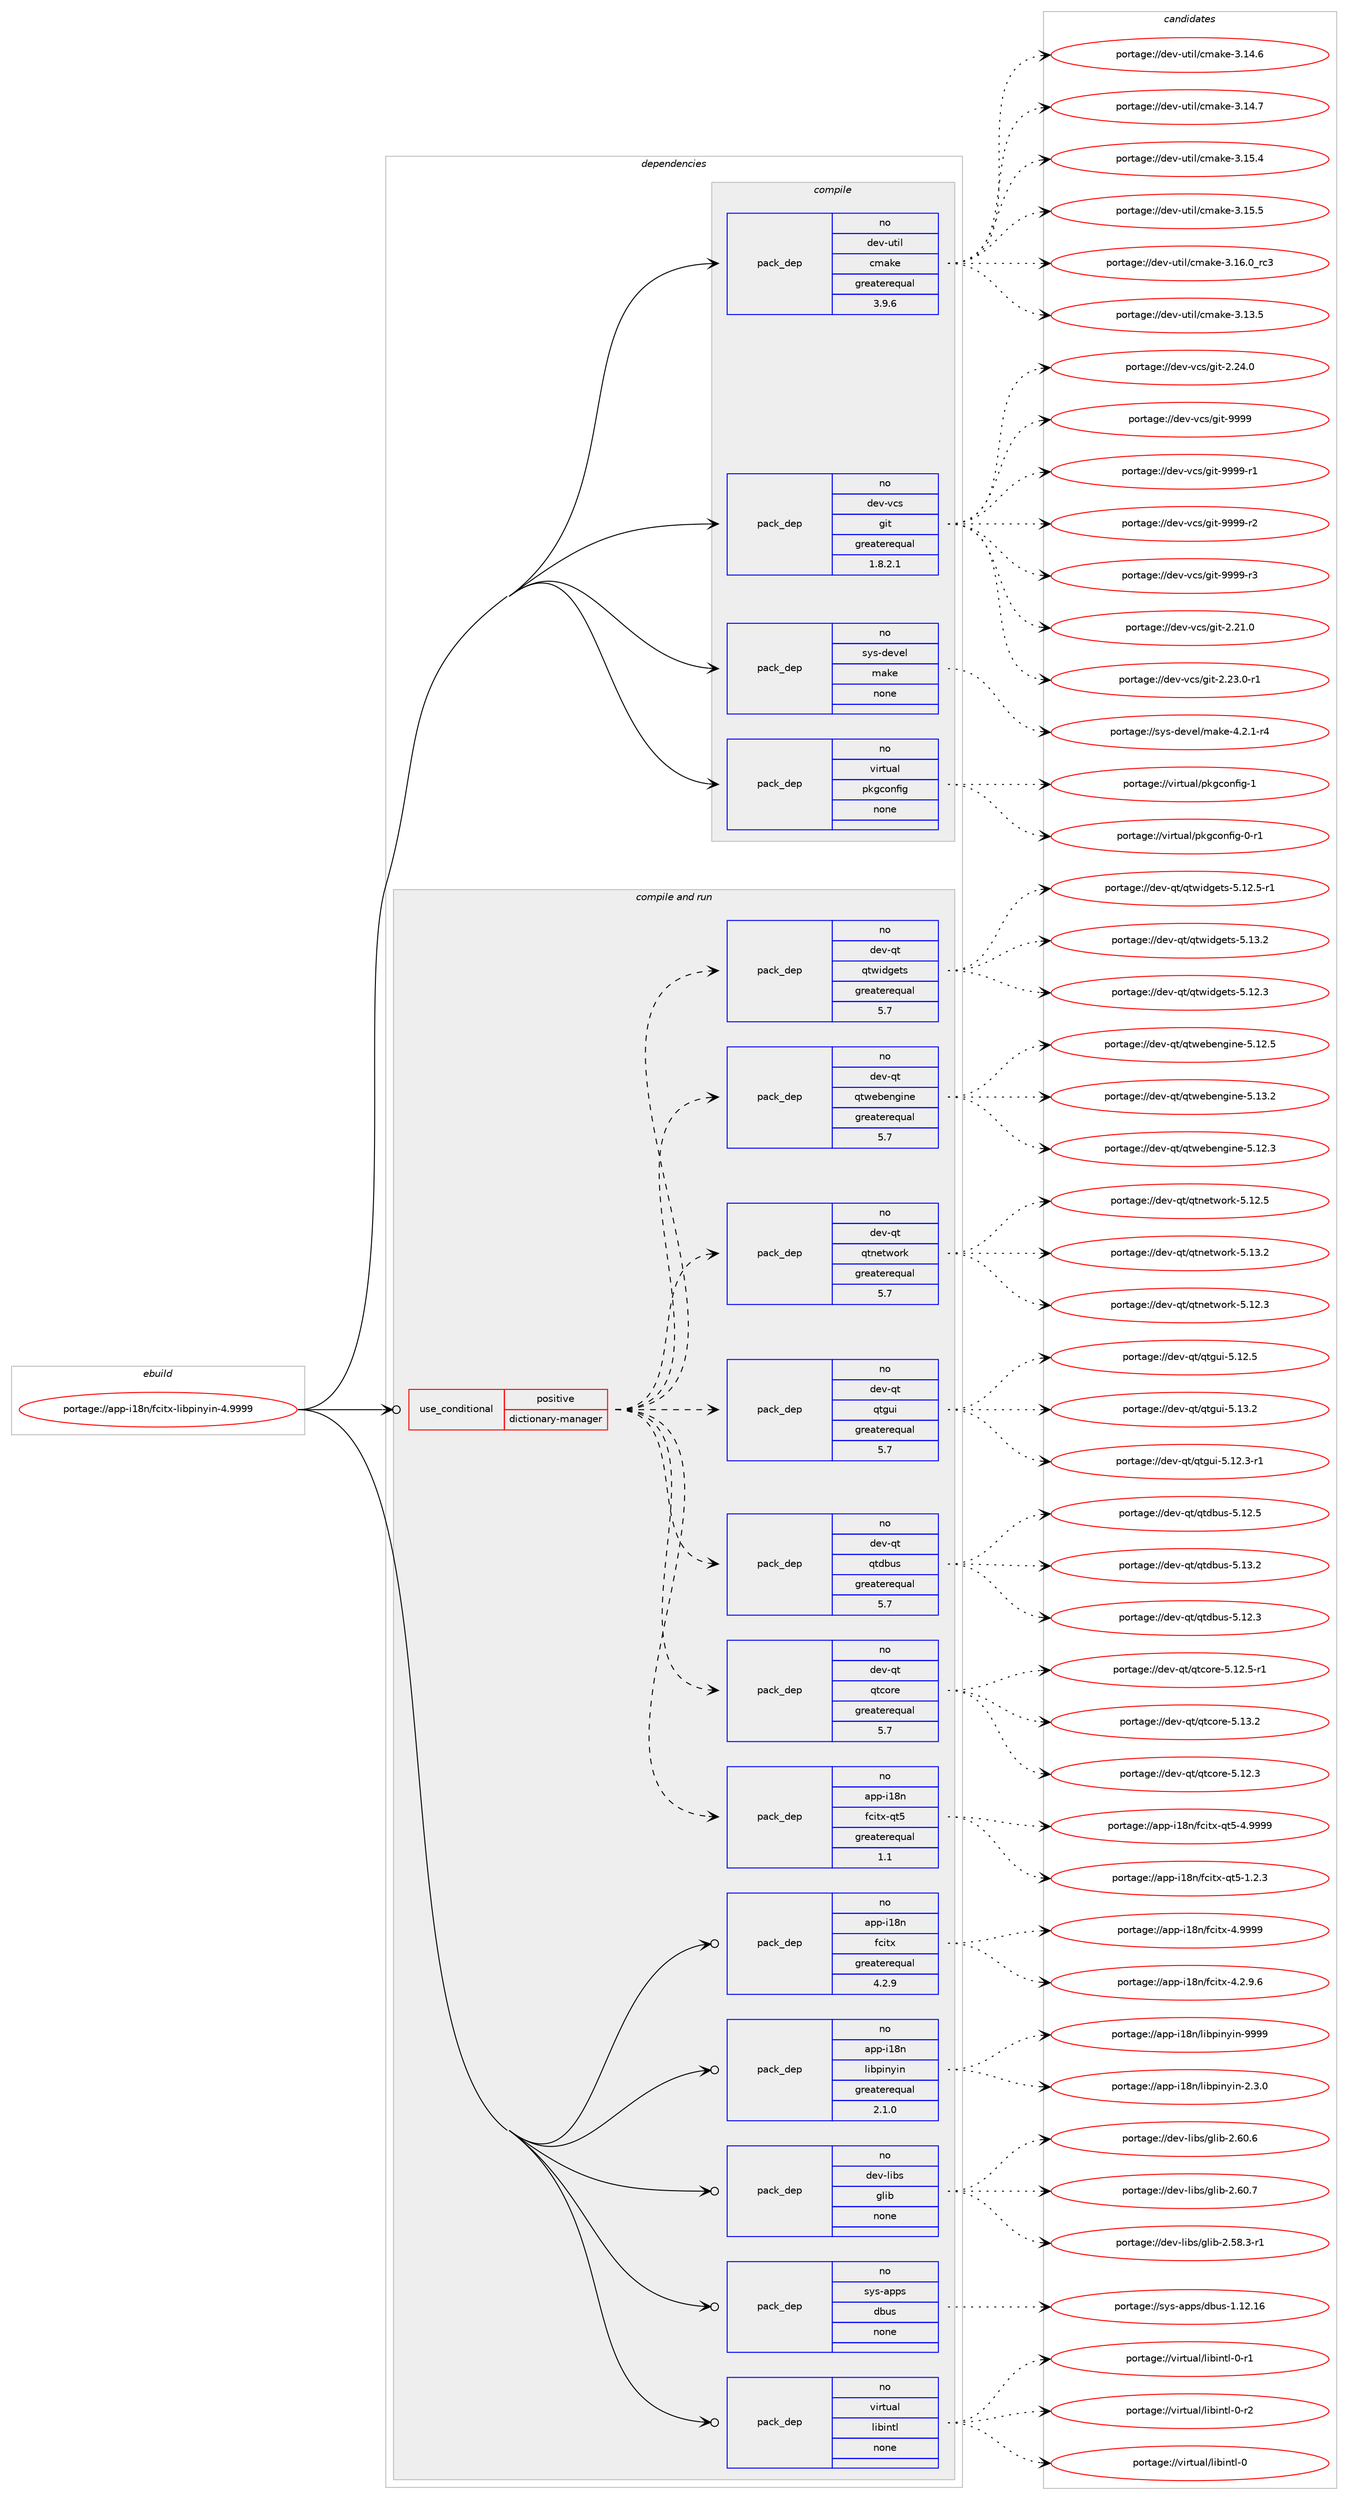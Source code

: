 digraph prolog {

# *************
# Graph options
# *************

newrank=true;
concentrate=true;
compound=true;
graph [rankdir=LR,fontname=Helvetica,fontsize=10,ranksep=1.5];#, ranksep=2.5, nodesep=0.2];
edge  [arrowhead=vee];
node  [fontname=Helvetica,fontsize=10];

# **********
# The ebuild
# **********

subgraph cluster_leftcol {
color=gray;
rank=same;
label=<<i>ebuild</i>>;
id [label="portage://app-i18n/fcitx-libpinyin-4.9999", color=red, width=4, href="../app-i18n/fcitx-libpinyin-4.9999.svg"];
}

# ****************
# The dependencies
# ****************

subgraph cluster_midcol {
color=gray;
label=<<i>dependencies</i>>;
subgraph cluster_compile {
fillcolor="#eeeeee";
style=filled;
label=<<i>compile</i>>;
subgraph pack21803 {
dependency29959 [label=<<TABLE BORDER="0" CELLBORDER="1" CELLSPACING="0" CELLPADDING="4" WIDTH="220"><TR><TD ROWSPAN="6" CELLPADDING="30">pack_dep</TD></TR><TR><TD WIDTH="110">no</TD></TR><TR><TD>dev-util</TD></TR><TR><TD>cmake</TD></TR><TR><TD>greaterequal</TD></TR><TR><TD>3.9.6</TD></TR></TABLE>>, shape=none, color=blue];
}
id:e -> dependency29959:w [weight=20,style="solid",arrowhead="vee"];
subgraph pack21804 {
dependency29960 [label=<<TABLE BORDER="0" CELLBORDER="1" CELLSPACING="0" CELLPADDING="4" WIDTH="220"><TR><TD ROWSPAN="6" CELLPADDING="30">pack_dep</TD></TR><TR><TD WIDTH="110">no</TD></TR><TR><TD>dev-vcs</TD></TR><TR><TD>git</TD></TR><TR><TD>greaterequal</TD></TR><TR><TD>1.8.2.1</TD></TR></TABLE>>, shape=none, color=blue];
}
id:e -> dependency29960:w [weight=20,style="solid",arrowhead="vee"];
subgraph pack21805 {
dependency29961 [label=<<TABLE BORDER="0" CELLBORDER="1" CELLSPACING="0" CELLPADDING="4" WIDTH="220"><TR><TD ROWSPAN="6" CELLPADDING="30">pack_dep</TD></TR><TR><TD WIDTH="110">no</TD></TR><TR><TD>sys-devel</TD></TR><TR><TD>make</TD></TR><TR><TD>none</TD></TR><TR><TD></TD></TR></TABLE>>, shape=none, color=blue];
}
id:e -> dependency29961:w [weight=20,style="solid",arrowhead="vee"];
subgraph pack21806 {
dependency29962 [label=<<TABLE BORDER="0" CELLBORDER="1" CELLSPACING="0" CELLPADDING="4" WIDTH="220"><TR><TD ROWSPAN="6" CELLPADDING="30">pack_dep</TD></TR><TR><TD WIDTH="110">no</TD></TR><TR><TD>virtual</TD></TR><TR><TD>pkgconfig</TD></TR><TR><TD>none</TD></TR><TR><TD></TD></TR></TABLE>>, shape=none, color=blue];
}
id:e -> dependency29962:w [weight=20,style="solid",arrowhead="vee"];
}
subgraph cluster_compileandrun {
fillcolor="#eeeeee";
style=filled;
label=<<i>compile and run</i>>;
subgraph cond7703 {
dependency29963 [label=<<TABLE BORDER="0" CELLBORDER="1" CELLSPACING="0" CELLPADDING="4"><TR><TD ROWSPAN="3" CELLPADDING="10">use_conditional</TD></TR><TR><TD>positive</TD></TR><TR><TD>dictionary-manager</TD></TR></TABLE>>, shape=none, color=red];
subgraph pack21807 {
dependency29964 [label=<<TABLE BORDER="0" CELLBORDER="1" CELLSPACING="0" CELLPADDING="4" WIDTH="220"><TR><TD ROWSPAN="6" CELLPADDING="30">pack_dep</TD></TR><TR><TD WIDTH="110">no</TD></TR><TR><TD>app-i18n</TD></TR><TR><TD>fcitx-qt5</TD></TR><TR><TD>greaterequal</TD></TR><TR><TD>1.1</TD></TR></TABLE>>, shape=none, color=blue];
}
dependency29963:e -> dependency29964:w [weight=20,style="dashed",arrowhead="vee"];
subgraph pack21808 {
dependency29965 [label=<<TABLE BORDER="0" CELLBORDER="1" CELLSPACING="0" CELLPADDING="4" WIDTH="220"><TR><TD ROWSPAN="6" CELLPADDING="30">pack_dep</TD></TR><TR><TD WIDTH="110">no</TD></TR><TR><TD>dev-qt</TD></TR><TR><TD>qtcore</TD></TR><TR><TD>greaterequal</TD></TR><TR><TD>5.7</TD></TR></TABLE>>, shape=none, color=blue];
}
dependency29963:e -> dependency29965:w [weight=20,style="dashed",arrowhead="vee"];
subgraph pack21809 {
dependency29966 [label=<<TABLE BORDER="0" CELLBORDER="1" CELLSPACING="0" CELLPADDING="4" WIDTH="220"><TR><TD ROWSPAN="6" CELLPADDING="30">pack_dep</TD></TR><TR><TD WIDTH="110">no</TD></TR><TR><TD>dev-qt</TD></TR><TR><TD>qtdbus</TD></TR><TR><TD>greaterequal</TD></TR><TR><TD>5.7</TD></TR></TABLE>>, shape=none, color=blue];
}
dependency29963:e -> dependency29966:w [weight=20,style="dashed",arrowhead="vee"];
subgraph pack21810 {
dependency29967 [label=<<TABLE BORDER="0" CELLBORDER="1" CELLSPACING="0" CELLPADDING="4" WIDTH="220"><TR><TD ROWSPAN="6" CELLPADDING="30">pack_dep</TD></TR><TR><TD WIDTH="110">no</TD></TR><TR><TD>dev-qt</TD></TR><TR><TD>qtgui</TD></TR><TR><TD>greaterequal</TD></TR><TR><TD>5.7</TD></TR></TABLE>>, shape=none, color=blue];
}
dependency29963:e -> dependency29967:w [weight=20,style="dashed",arrowhead="vee"];
subgraph pack21811 {
dependency29968 [label=<<TABLE BORDER="0" CELLBORDER="1" CELLSPACING="0" CELLPADDING="4" WIDTH="220"><TR><TD ROWSPAN="6" CELLPADDING="30">pack_dep</TD></TR><TR><TD WIDTH="110">no</TD></TR><TR><TD>dev-qt</TD></TR><TR><TD>qtnetwork</TD></TR><TR><TD>greaterequal</TD></TR><TR><TD>5.7</TD></TR></TABLE>>, shape=none, color=blue];
}
dependency29963:e -> dependency29968:w [weight=20,style="dashed",arrowhead="vee"];
subgraph pack21812 {
dependency29969 [label=<<TABLE BORDER="0" CELLBORDER="1" CELLSPACING="0" CELLPADDING="4" WIDTH="220"><TR><TD ROWSPAN="6" CELLPADDING="30">pack_dep</TD></TR><TR><TD WIDTH="110">no</TD></TR><TR><TD>dev-qt</TD></TR><TR><TD>qtwebengine</TD></TR><TR><TD>greaterequal</TD></TR><TR><TD>5.7</TD></TR></TABLE>>, shape=none, color=blue];
}
dependency29963:e -> dependency29969:w [weight=20,style="dashed",arrowhead="vee"];
subgraph pack21813 {
dependency29970 [label=<<TABLE BORDER="0" CELLBORDER="1" CELLSPACING="0" CELLPADDING="4" WIDTH="220"><TR><TD ROWSPAN="6" CELLPADDING="30">pack_dep</TD></TR><TR><TD WIDTH="110">no</TD></TR><TR><TD>dev-qt</TD></TR><TR><TD>qtwidgets</TD></TR><TR><TD>greaterequal</TD></TR><TR><TD>5.7</TD></TR></TABLE>>, shape=none, color=blue];
}
dependency29963:e -> dependency29970:w [weight=20,style="dashed",arrowhead="vee"];
}
id:e -> dependency29963:w [weight=20,style="solid",arrowhead="odotvee"];
subgraph pack21814 {
dependency29971 [label=<<TABLE BORDER="0" CELLBORDER="1" CELLSPACING="0" CELLPADDING="4" WIDTH="220"><TR><TD ROWSPAN="6" CELLPADDING="30">pack_dep</TD></TR><TR><TD WIDTH="110">no</TD></TR><TR><TD>app-i18n</TD></TR><TR><TD>fcitx</TD></TR><TR><TD>greaterequal</TD></TR><TR><TD>4.2.9</TD></TR></TABLE>>, shape=none, color=blue];
}
id:e -> dependency29971:w [weight=20,style="solid",arrowhead="odotvee"];
subgraph pack21815 {
dependency29972 [label=<<TABLE BORDER="0" CELLBORDER="1" CELLSPACING="0" CELLPADDING="4" WIDTH="220"><TR><TD ROWSPAN="6" CELLPADDING="30">pack_dep</TD></TR><TR><TD WIDTH="110">no</TD></TR><TR><TD>app-i18n</TD></TR><TR><TD>libpinyin</TD></TR><TR><TD>greaterequal</TD></TR><TR><TD>2.1.0</TD></TR></TABLE>>, shape=none, color=blue];
}
id:e -> dependency29972:w [weight=20,style="solid",arrowhead="odotvee"];
subgraph pack21816 {
dependency29973 [label=<<TABLE BORDER="0" CELLBORDER="1" CELLSPACING="0" CELLPADDING="4" WIDTH="220"><TR><TD ROWSPAN="6" CELLPADDING="30">pack_dep</TD></TR><TR><TD WIDTH="110">no</TD></TR><TR><TD>dev-libs</TD></TR><TR><TD>glib</TD></TR><TR><TD>none</TD></TR><TR><TD></TD></TR></TABLE>>, shape=none, color=blue];
}
id:e -> dependency29973:w [weight=20,style="solid",arrowhead="odotvee"];
subgraph pack21817 {
dependency29974 [label=<<TABLE BORDER="0" CELLBORDER="1" CELLSPACING="0" CELLPADDING="4" WIDTH="220"><TR><TD ROWSPAN="6" CELLPADDING="30">pack_dep</TD></TR><TR><TD WIDTH="110">no</TD></TR><TR><TD>sys-apps</TD></TR><TR><TD>dbus</TD></TR><TR><TD>none</TD></TR><TR><TD></TD></TR></TABLE>>, shape=none, color=blue];
}
id:e -> dependency29974:w [weight=20,style="solid",arrowhead="odotvee"];
subgraph pack21818 {
dependency29975 [label=<<TABLE BORDER="0" CELLBORDER="1" CELLSPACING="0" CELLPADDING="4" WIDTH="220"><TR><TD ROWSPAN="6" CELLPADDING="30">pack_dep</TD></TR><TR><TD WIDTH="110">no</TD></TR><TR><TD>virtual</TD></TR><TR><TD>libintl</TD></TR><TR><TD>none</TD></TR><TR><TD></TD></TR></TABLE>>, shape=none, color=blue];
}
id:e -> dependency29975:w [weight=20,style="solid",arrowhead="odotvee"];
}
subgraph cluster_run {
fillcolor="#eeeeee";
style=filled;
label=<<i>run</i>>;
}
}

# **************
# The candidates
# **************

subgraph cluster_choices {
rank=same;
color=gray;
label=<<i>candidates</i>>;

subgraph choice21803 {
color=black;
nodesep=1;
choiceportage1001011184511711610510847991099710710145514649514653 [label="portage://dev-util/cmake-3.13.5", color=red, width=4,href="../dev-util/cmake-3.13.5.svg"];
choiceportage1001011184511711610510847991099710710145514649524654 [label="portage://dev-util/cmake-3.14.6", color=red, width=4,href="../dev-util/cmake-3.14.6.svg"];
choiceportage1001011184511711610510847991099710710145514649524655 [label="portage://dev-util/cmake-3.14.7", color=red, width=4,href="../dev-util/cmake-3.14.7.svg"];
choiceportage1001011184511711610510847991099710710145514649534652 [label="portage://dev-util/cmake-3.15.4", color=red, width=4,href="../dev-util/cmake-3.15.4.svg"];
choiceportage1001011184511711610510847991099710710145514649534653 [label="portage://dev-util/cmake-3.15.5", color=red, width=4,href="../dev-util/cmake-3.15.5.svg"];
choiceportage1001011184511711610510847991099710710145514649544648951149951 [label="portage://dev-util/cmake-3.16.0_rc3", color=red, width=4,href="../dev-util/cmake-3.16.0_rc3.svg"];
dependency29959:e -> choiceportage1001011184511711610510847991099710710145514649514653:w [style=dotted,weight="100"];
dependency29959:e -> choiceportage1001011184511711610510847991099710710145514649524654:w [style=dotted,weight="100"];
dependency29959:e -> choiceportage1001011184511711610510847991099710710145514649524655:w [style=dotted,weight="100"];
dependency29959:e -> choiceportage1001011184511711610510847991099710710145514649534652:w [style=dotted,weight="100"];
dependency29959:e -> choiceportage1001011184511711610510847991099710710145514649534653:w [style=dotted,weight="100"];
dependency29959:e -> choiceportage1001011184511711610510847991099710710145514649544648951149951:w [style=dotted,weight="100"];
}
subgraph choice21804 {
color=black;
nodesep=1;
choiceportage10010111845118991154710310511645504650494648 [label="portage://dev-vcs/git-2.21.0", color=red, width=4,href="../dev-vcs/git-2.21.0.svg"];
choiceportage100101118451189911547103105116455046505146484511449 [label="portage://dev-vcs/git-2.23.0-r1", color=red, width=4,href="../dev-vcs/git-2.23.0-r1.svg"];
choiceportage10010111845118991154710310511645504650524648 [label="portage://dev-vcs/git-2.24.0", color=red, width=4,href="../dev-vcs/git-2.24.0.svg"];
choiceportage1001011184511899115471031051164557575757 [label="portage://dev-vcs/git-9999", color=red, width=4,href="../dev-vcs/git-9999.svg"];
choiceportage10010111845118991154710310511645575757574511449 [label="portage://dev-vcs/git-9999-r1", color=red, width=4,href="../dev-vcs/git-9999-r1.svg"];
choiceportage10010111845118991154710310511645575757574511450 [label="portage://dev-vcs/git-9999-r2", color=red, width=4,href="../dev-vcs/git-9999-r2.svg"];
choiceportage10010111845118991154710310511645575757574511451 [label="portage://dev-vcs/git-9999-r3", color=red, width=4,href="../dev-vcs/git-9999-r3.svg"];
dependency29960:e -> choiceportage10010111845118991154710310511645504650494648:w [style=dotted,weight="100"];
dependency29960:e -> choiceportage100101118451189911547103105116455046505146484511449:w [style=dotted,weight="100"];
dependency29960:e -> choiceportage10010111845118991154710310511645504650524648:w [style=dotted,weight="100"];
dependency29960:e -> choiceportage1001011184511899115471031051164557575757:w [style=dotted,weight="100"];
dependency29960:e -> choiceportage10010111845118991154710310511645575757574511449:w [style=dotted,weight="100"];
dependency29960:e -> choiceportage10010111845118991154710310511645575757574511450:w [style=dotted,weight="100"];
dependency29960:e -> choiceportage10010111845118991154710310511645575757574511451:w [style=dotted,weight="100"];
}
subgraph choice21805 {
color=black;
nodesep=1;
choiceportage1151211154510010111810110847109971071014552465046494511452 [label="portage://sys-devel/make-4.2.1-r4", color=red, width=4,href="../sys-devel/make-4.2.1-r4.svg"];
dependency29961:e -> choiceportage1151211154510010111810110847109971071014552465046494511452:w [style=dotted,weight="100"];
}
subgraph choice21806 {
color=black;
nodesep=1;
choiceportage11810511411611797108471121071039911111010210510345484511449 [label="portage://virtual/pkgconfig-0-r1", color=red, width=4,href="../virtual/pkgconfig-0-r1.svg"];
choiceportage1181051141161179710847112107103991111101021051034549 [label="portage://virtual/pkgconfig-1", color=red, width=4,href="../virtual/pkgconfig-1.svg"];
dependency29962:e -> choiceportage11810511411611797108471121071039911111010210510345484511449:w [style=dotted,weight="100"];
dependency29962:e -> choiceportage1181051141161179710847112107103991111101021051034549:w [style=dotted,weight="100"];
}
subgraph choice21807 {
color=black;
nodesep=1;
choiceportage9711211245105495611047102991051161204511311653454946504651 [label="portage://app-i18n/fcitx-qt5-1.2.3", color=red, width=4,href="../app-i18n/fcitx-qt5-1.2.3.svg"];
choiceportage971121124510549561104710299105116120451131165345524657575757 [label="portage://app-i18n/fcitx-qt5-4.9999", color=red, width=4,href="../app-i18n/fcitx-qt5-4.9999.svg"];
dependency29964:e -> choiceportage9711211245105495611047102991051161204511311653454946504651:w [style=dotted,weight="100"];
dependency29964:e -> choiceportage971121124510549561104710299105116120451131165345524657575757:w [style=dotted,weight="100"];
}
subgraph choice21808 {
color=black;
nodesep=1;
choiceportage10010111845113116471131169911111410145534649504651 [label="portage://dev-qt/qtcore-5.12.3", color=red, width=4,href="../dev-qt/qtcore-5.12.3.svg"];
choiceportage100101118451131164711311699111114101455346495046534511449 [label="portage://dev-qt/qtcore-5.12.5-r1", color=red, width=4,href="../dev-qt/qtcore-5.12.5-r1.svg"];
choiceportage10010111845113116471131169911111410145534649514650 [label="portage://dev-qt/qtcore-5.13.2", color=red, width=4,href="../dev-qt/qtcore-5.13.2.svg"];
dependency29965:e -> choiceportage10010111845113116471131169911111410145534649504651:w [style=dotted,weight="100"];
dependency29965:e -> choiceportage100101118451131164711311699111114101455346495046534511449:w [style=dotted,weight="100"];
dependency29965:e -> choiceportage10010111845113116471131169911111410145534649514650:w [style=dotted,weight="100"];
}
subgraph choice21809 {
color=black;
nodesep=1;
choiceportage10010111845113116471131161009811711545534649504651 [label="portage://dev-qt/qtdbus-5.12.3", color=red, width=4,href="../dev-qt/qtdbus-5.12.3.svg"];
choiceportage10010111845113116471131161009811711545534649504653 [label="portage://dev-qt/qtdbus-5.12.5", color=red, width=4,href="../dev-qt/qtdbus-5.12.5.svg"];
choiceportage10010111845113116471131161009811711545534649514650 [label="portage://dev-qt/qtdbus-5.13.2", color=red, width=4,href="../dev-qt/qtdbus-5.13.2.svg"];
dependency29966:e -> choiceportage10010111845113116471131161009811711545534649504651:w [style=dotted,weight="100"];
dependency29966:e -> choiceportage10010111845113116471131161009811711545534649504653:w [style=dotted,weight="100"];
dependency29966:e -> choiceportage10010111845113116471131161009811711545534649514650:w [style=dotted,weight="100"];
}
subgraph choice21810 {
color=black;
nodesep=1;
choiceportage1001011184511311647113116103117105455346495046514511449 [label="portage://dev-qt/qtgui-5.12.3-r1", color=red, width=4,href="../dev-qt/qtgui-5.12.3-r1.svg"];
choiceportage100101118451131164711311610311710545534649504653 [label="portage://dev-qt/qtgui-5.12.5", color=red, width=4,href="../dev-qt/qtgui-5.12.5.svg"];
choiceportage100101118451131164711311610311710545534649514650 [label="portage://dev-qt/qtgui-5.13.2", color=red, width=4,href="../dev-qt/qtgui-5.13.2.svg"];
dependency29967:e -> choiceportage1001011184511311647113116103117105455346495046514511449:w [style=dotted,weight="100"];
dependency29967:e -> choiceportage100101118451131164711311610311710545534649504653:w [style=dotted,weight="100"];
dependency29967:e -> choiceportage100101118451131164711311610311710545534649514650:w [style=dotted,weight="100"];
}
subgraph choice21811 {
color=black;
nodesep=1;
choiceportage100101118451131164711311611010111611911111410745534649504651 [label="portage://dev-qt/qtnetwork-5.12.3", color=red, width=4,href="../dev-qt/qtnetwork-5.12.3.svg"];
choiceportage100101118451131164711311611010111611911111410745534649504653 [label="portage://dev-qt/qtnetwork-5.12.5", color=red, width=4,href="../dev-qt/qtnetwork-5.12.5.svg"];
choiceportage100101118451131164711311611010111611911111410745534649514650 [label="portage://dev-qt/qtnetwork-5.13.2", color=red, width=4,href="../dev-qt/qtnetwork-5.13.2.svg"];
dependency29968:e -> choiceportage100101118451131164711311611010111611911111410745534649504651:w [style=dotted,weight="100"];
dependency29968:e -> choiceportage100101118451131164711311611010111611911111410745534649504653:w [style=dotted,weight="100"];
dependency29968:e -> choiceportage100101118451131164711311611010111611911111410745534649514650:w [style=dotted,weight="100"];
}
subgraph choice21812 {
color=black;
nodesep=1;
choiceportage10010111845113116471131161191019810111010310511010145534649504651 [label="portage://dev-qt/qtwebengine-5.12.3", color=red, width=4,href="../dev-qt/qtwebengine-5.12.3.svg"];
choiceportage10010111845113116471131161191019810111010310511010145534649504653 [label="portage://dev-qt/qtwebengine-5.12.5", color=red, width=4,href="../dev-qt/qtwebengine-5.12.5.svg"];
choiceportage10010111845113116471131161191019810111010310511010145534649514650 [label="portage://dev-qt/qtwebengine-5.13.2", color=red, width=4,href="../dev-qt/qtwebengine-5.13.2.svg"];
dependency29969:e -> choiceportage10010111845113116471131161191019810111010310511010145534649504651:w [style=dotted,weight="100"];
dependency29969:e -> choiceportage10010111845113116471131161191019810111010310511010145534649504653:w [style=dotted,weight="100"];
dependency29969:e -> choiceportage10010111845113116471131161191019810111010310511010145534649514650:w [style=dotted,weight="100"];
}
subgraph choice21813 {
color=black;
nodesep=1;
choiceportage100101118451131164711311611910510010310111611545534649504651 [label="portage://dev-qt/qtwidgets-5.12.3", color=red, width=4,href="../dev-qt/qtwidgets-5.12.3.svg"];
choiceportage1001011184511311647113116119105100103101116115455346495046534511449 [label="portage://dev-qt/qtwidgets-5.12.5-r1", color=red, width=4,href="../dev-qt/qtwidgets-5.12.5-r1.svg"];
choiceportage100101118451131164711311611910510010310111611545534649514650 [label="portage://dev-qt/qtwidgets-5.13.2", color=red, width=4,href="../dev-qt/qtwidgets-5.13.2.svg"];
dependency29970:e -> choiceportage100101118451131164711311611910510010310111611545534649504651:w [style=dotted,weight="100"];
dependency29970:e -> choiceportage1001011184511311647113116119105100103101116115455346495046534511449:w [style=dotted,weight="100"];
dependency29970:e -> choiceportage100101118451131164711311611910510010310111611545534649514650:w [style=dotted,weight="100"];
}
subgraph choice21814 {
color=black;
nodesep=1;
choiceportage9711211245105495611047102991051161204552465046574654 [label="portage://app-i18n/fcitx-4.2.9.6", color=red, width=4,href="../app-i18n/fcitx-4.2.9.6.svg"];
choiceportage97112112451054956110471029910511612045524657575757 [label="portage://app-i18n/fcitx-4.9999", color=red, width=4,href="../app-i18n/fcitx-4.9999.svg"];
dependency29971:e -> choiceportage9711211245105495611047102991051161204552465046574654:w [style=dotted,weight="100"];
dependency29971:e -> choiceportage97112112451054956110471029910511612045524657575757:w [style=dotted,weight="100"];
}
subgraph choice21815 {
color=black;
nodesep=1;
choiceportage971121124510549561104710810598112105110121105110455046514648 [label="portage://app-i18n/libpinyin-2.3.0", color=red, width=4,href="../app-i18n/libpinyin-2.3.0.svg"];
choiceportage9711211245105495611047108105981121051101211051104557575757 [label="portage://app-i18n/libpinyin-9999", color=red, width=4,href="../app-i18n/libpinyin-9999.svg"];
dependency29972:e -> choiceportage971121124510549561104710810598112105110121105110455046514648:w [style=dotted,weight="100"];
dependency29972:e -> choiceportage9711211245105495611047108105981121051101211051104557575757:w [style=dotted,weight="100"];
}
subgraph choice21816 {
color=black;
nodesep=1;
choiceportage10010111845108105981154710310810598455046535646514511449 [label="portage://dev-libs/glib-2.58.3-r1", color=red, width=4,href="../dev-libs/glib-2.58.3-r1.svg"];
choiceportage1001011184510810598115471031081059845504654484654 [label="portage://dev-libs/glib-2.60.6", color=red, width=4,href="../dev-libs/glib-2.60.6.svg"];
choiceportage1001011184510810598115471031081059845504654484655 [label="portage://dev-libs/glib-2.60.7", color=red, width=4,href="../dev-libs/glib-2.60.7.svg"];
dependency29973:e -> choiceportage10010111845108105981154710310810598455046535646514511449:w [style=dotted,weight="100"];
dependency29973:e -> choiceportage1001011184510810598115471031081059845504654484654:w [style=dotted,weight="100"];
dependency29973:e -> choiceportage1001011184510810598115471031081059845504654484655:w [style=dotted,weight="100"];
}
subgraph choice21817 {
color=black;
nodesep=1;
choiceportage115121115459711211211547100981171154549464950464954 [label="portage://sys-apps/dbus-1.12.16", color=red, width=4,href="../sys-apps/dbus-1.12.16.svg"];
dependency29974:e -> choiceportage115121115459711211211547100981171154549464950464954:w [style=dotted,weight="100"];
}
subgraph choice21818 {
color=black;
nodesep=1;
choiceportage1181051141161179710847108105981051101161084548 [label="portage://virtual/libintl-0", color=red, width=4,href="../virtual/libintl-0.svg"];
choiceportage11810511411611797108471081059810511011610845484511449 [label="portage://virtual/libintl-0-r1", color=red, width=4,href="../virtual/libintl-0-r1.svg"];
choiceportage11810511411611797108471081059810511011610845484511450 [label="portage://virtual/libintl-0-r2", color=red, width=4,href="../virtual/libintl-0-r2.svg"];
dependency29975:e -> choiceportage1181051141161179710847108105981051101161084548:w [style=dotted,weight="100"];
dependency29975:e -> choiceportage11810511411611797108471081059810511011610845484511449:w [style=dotted,weight="100"];
dependency29975:e -> choiceportage11810511411611797108471081059810511011610845484511450:w [style=dotted,weight="100"];
}
}

}
